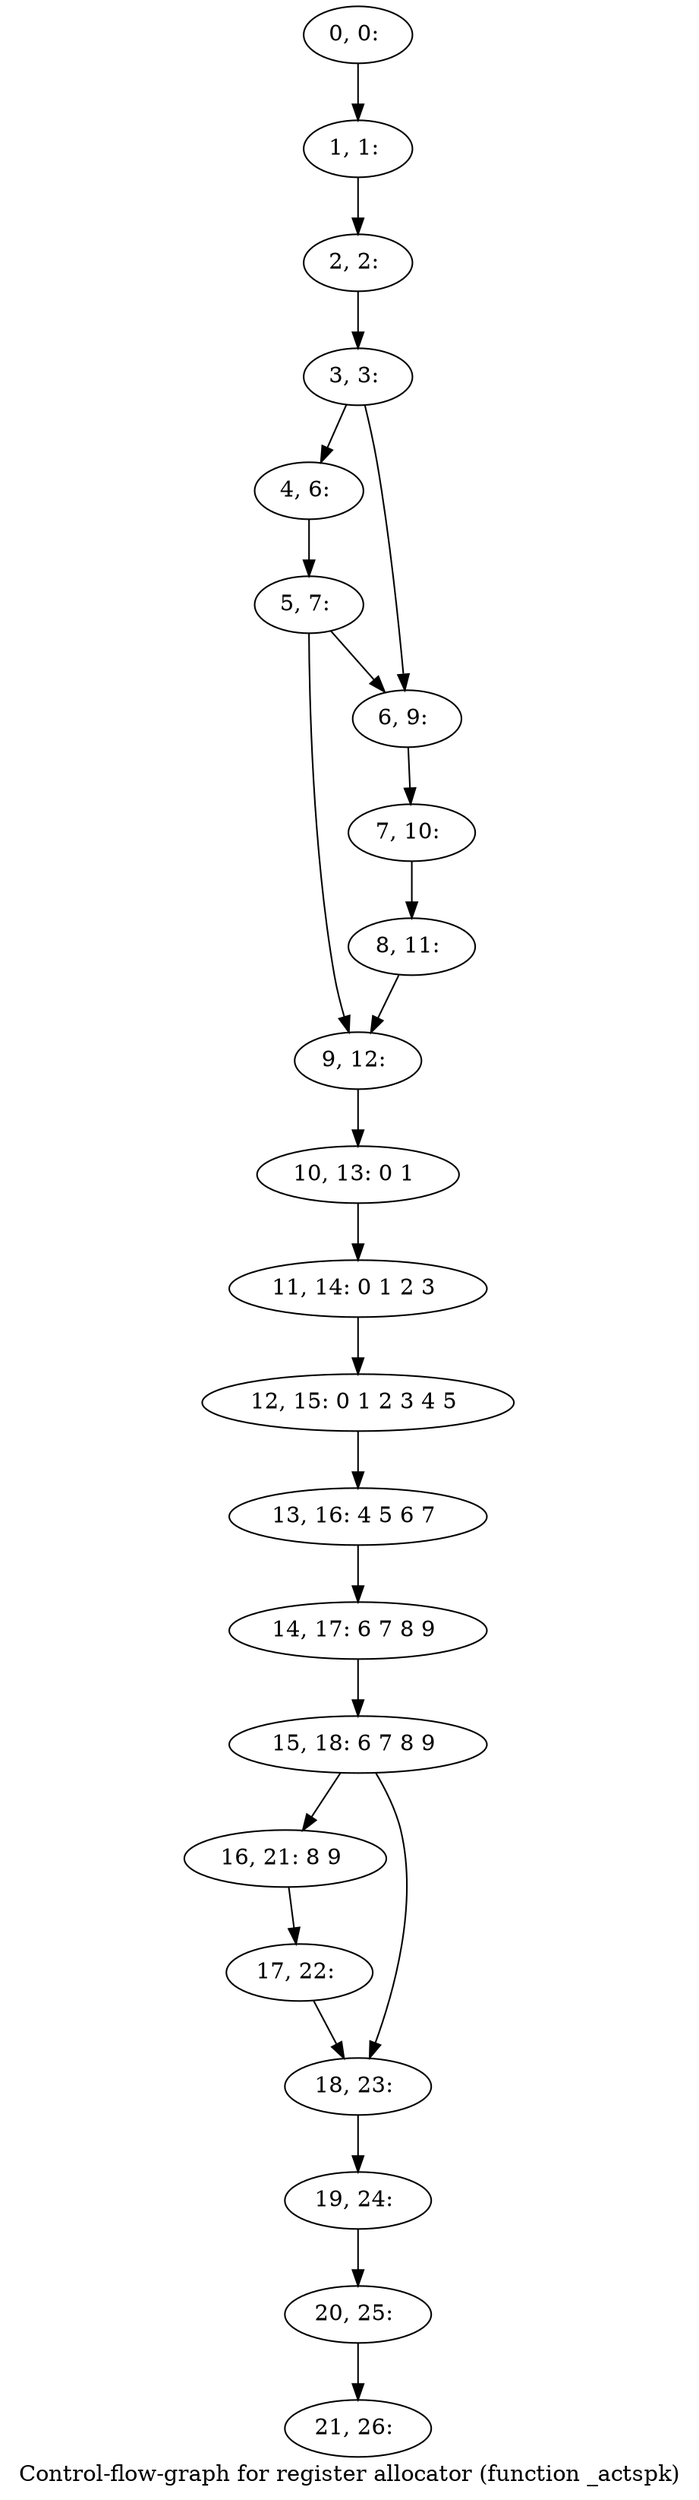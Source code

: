 digraph G {
graph [label="Control-flow-graph for register allocator (function _actspk)"]
0[label="0, 0: "];
1[label="1, 1: "];
2[label="2, 2: "];
3[label="3, 3: "];
4[label="4, 6: "];
5[label="5, 7: "];
6[label="6, 9: "];
7[label="7, 10: "];
8[label="8, 11: "];
9[label="9, 12: "];
10[label="10, 13: 0 1 "];
11[label="11, 14: 0 1 2 3 "];
12[label="12, 15: 0 1 2 3 4 5 "];
13[label="13, 16: 4 5 6 7 "];
14[label="14, 17: 6 7 8 9 "];
15[label="15, 18: 6 7 8 9 "];
16[label="16, 21: 8 9 "];
17[label="17, 22: "];
18[label="18, 23: "];
19[label="19, 24: "];
20[label="20, 25: "];
21[label="21, 26: "];
0->1 ;
1->2 ;
2->3 ;
3->4 ;
3->6 ;
4->5 ;
5->6 ;
5->9 ;
6->7 ;
7->8 ;
8->9 ;
9->10 ;
10->11 ;
11->12 ;
12->13 ;
13->14 ;
14->15 ;
15->16 ;
15->18 ;
16->17 ;
17->18 ;
18->19 ;
19->20 ;
20->21 ;
}
